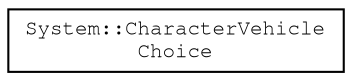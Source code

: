 digraph "Graphical Class Hierarchy"
{
 // LATEX_PDF_SIZE
  edge [fontname="FreeMono",fontsize="10",labelfontname="FreeMono",labelfontsize="10"];
  node [fontname="FreeMono",fontsize="10",shape=record];
  rankdir="LR";
  Node0 [label="System::CharacterVehicle\lChoice",height=0.2,width=0.4,color="black", fillcolor="white", style="filled",URL="$struct_system_1_1_character_vehicle_choice.html",tooltip=" "];
}
